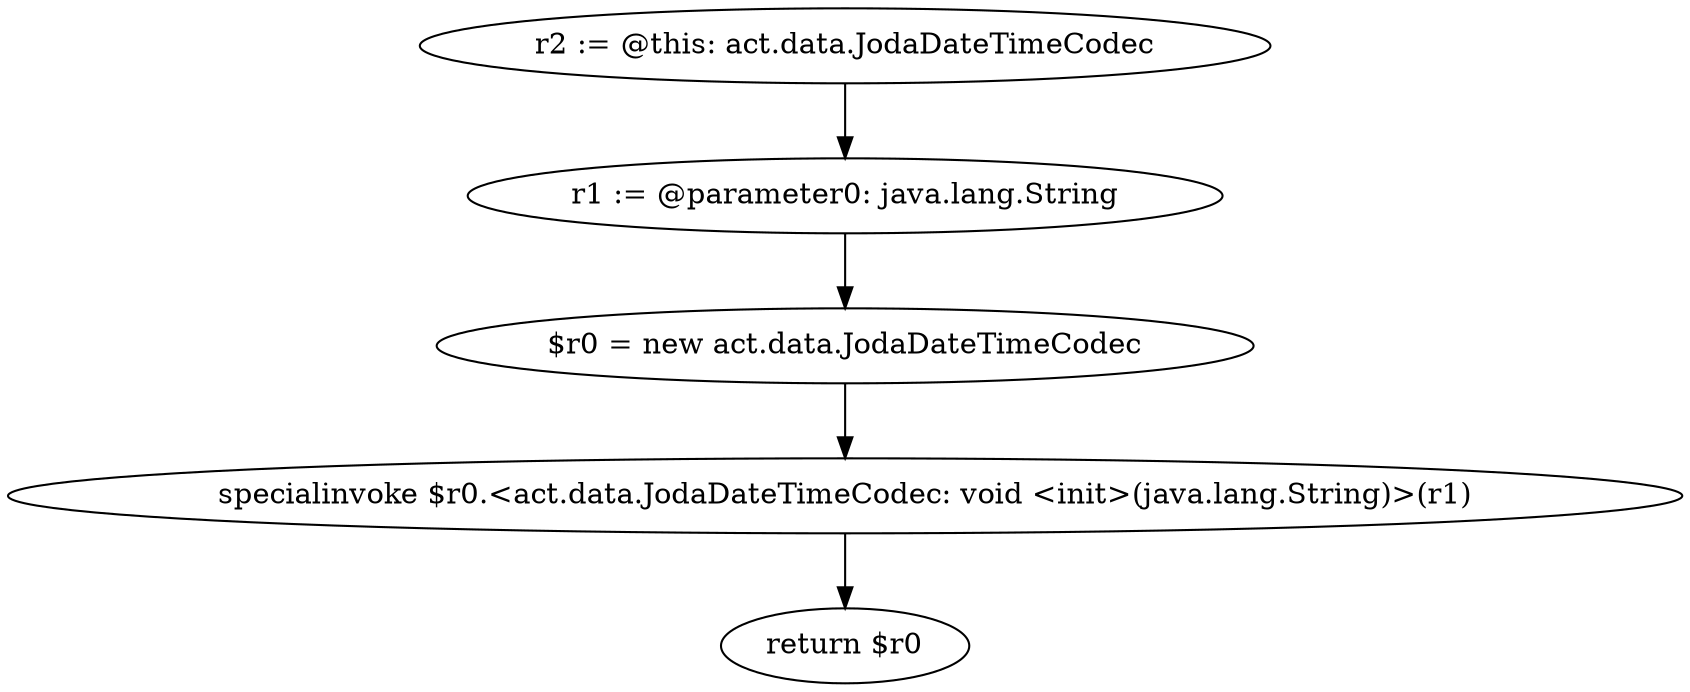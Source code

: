 digraph "unitGraph" {
    "r2 := @this: act.data.JodaDateTimeCodec"
    "r1 := @parameter0: java.lang.String"
    "$r0 = new act.data.JodaDateTimeCodec"
    "specialinvoke $r0.<act.data.JodaDateTimeCodec: void <init>(java.lang.String)>(r1)"
    "return $r0"
    "r2 := @this: act.data.JodaDateTimeCodec"->"r1 := @parameter0: java.lang.String";
    "r1 := @parameter0: java.lang.String"->"$r0 = new act.data.JodaDateTimeCodec";
    "$r0 = new act.data.JodaDateTimeCodec"->"specialinvoke $r0.<act.data.JodaDateTimeCodec: void <init>(java.lang.String)>(r1)";
    "specialinvoke $r0.<act.data.JodaDateTimeCodec: void <init>(java.lang.String)>(r1)"->"return $r0";
}
